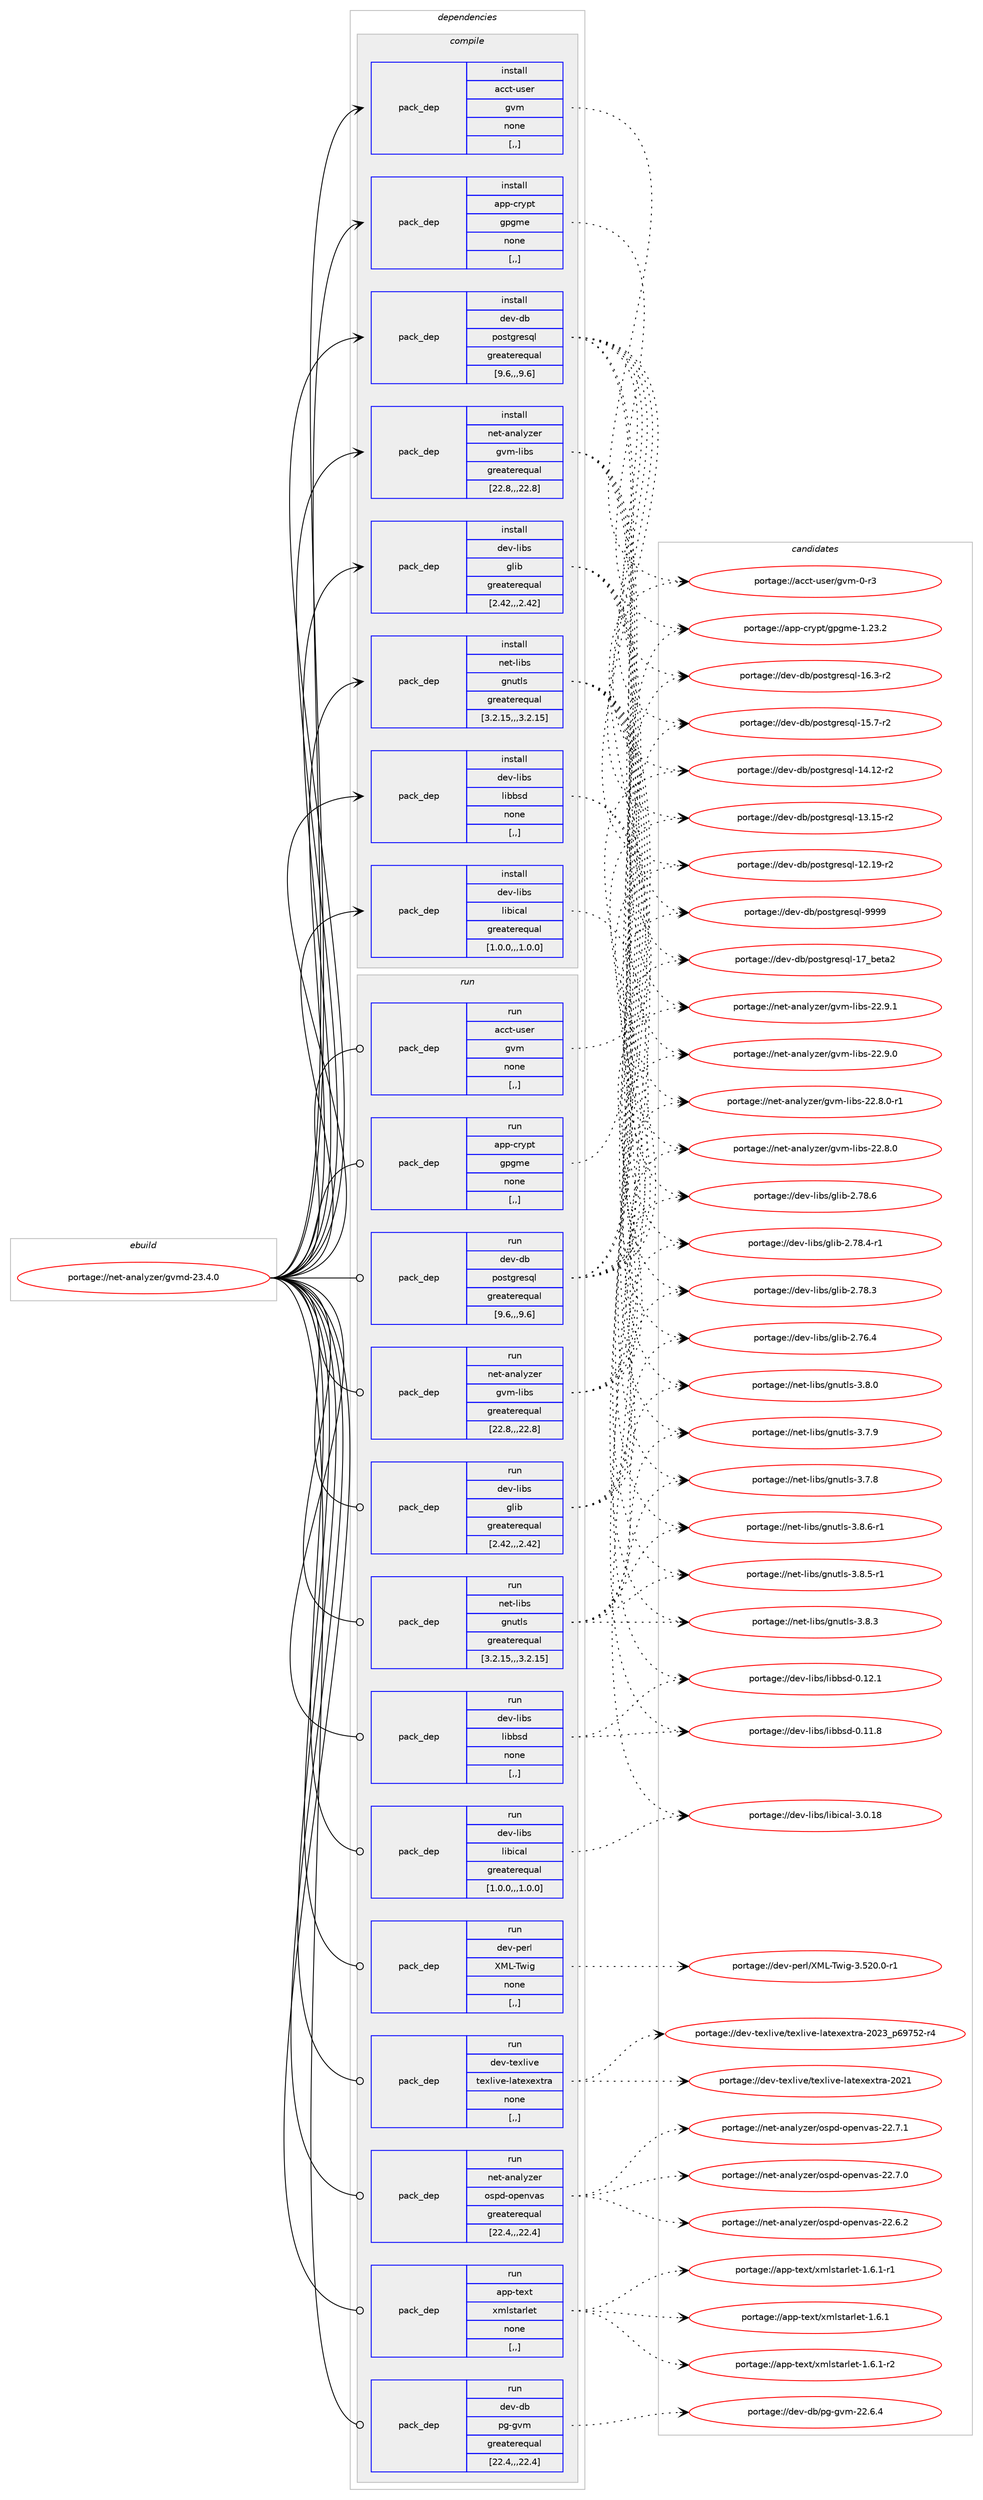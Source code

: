 digraph prolog {

# *************
# Graph options
# *************

newrank=true;
concentrate=true;
compound=true;
graph [rankdir=LR,fontname=Helvetica,fontsize=10,ranksep=1.5];#, ranksep=2.5, nodesep=0.2];
edge  [arrowhead=vee];
node  [fontname=Helvetica,fontsize=10];

# **********
# The ebuild
# **********

subgraph cluster_leftcol {
color=gray;
label=<<i>ebuild</i>>;
id [label="portage://net-analyzer/gvmd-23.4.0", color=red, width=4, href="../net-analyzer/gvmd-23.4.0.svg"];
}

# ****************
# The dependencies
# ****************

subgraph cluster_midcol {
color=gray;
label=<<i>dependencies</i>>;
subgraph cluster_compile {
fillcolor="#eeeeee";
style=filled;
label=<<i>compile</i>>;
subgraph pack247948 {
dependency337279 [label=<<TABLE BORDER="0" CELLBORDER="1" CELLSPACING="0" CELLPADDING="4" WIDTH="220"><TR><TD ROWSPAN="6" CELLPADDING="30">pack_dep</TD></TR><TR><TD WIDTH="110">install</TD></TR><TR><TD>acct-user</TD></TR><TR><TD>gvm</TD></TR><TR><TD>none</TD></TR><TR><TD>[,,]</TD></TR></TABLE>>, shape=none, color=blue];
}
id:e -> dependency337279:w [weight=20,style="solid",arrowhead="vee"];
subgraph pack247949 {
dependency337280 [label=<<TABLE BORDER="0" CELLBORDER="1" CELLSPACING="0" CELLPADDING="4" WIDTH="220"><TR><TD ROWSPAN="6" CELLPADDING="30">pack_dep</TD></TR><TR><TD WIDTH="110">install</TD></TR><TR><TD>app-crypt</TD></TR><TR><TD>gpgme</TD></TR><TR><TD>none</TD></TR><TR><TD>[,,]</TD></TR></TABLE>>, shape=none, color=blue];
}
id:e -> dependency337280:w [weight=20,style="solid",arrowhead="vee"];
subgraph pack247950 {
dependency337281 [label=<<TABLE BORDER="0" CELLBORDER="1" CELLSPACING="0" CELLPADDING="4" WIDTH="220"><TR><TD ROWSPAN="6" CELLPADDING="30">pack_dep</TD></TR><TR><TD WIDTH="110">install</TD></TR><TR><TD>dev-db</TD></TR><TR><TD>postgresql</TD></TR><TR><TD>greaterequal</TD></TR><TR><TD>[9.6,,,9.6]</TD></TR></TABLE>>, shape=none, color=blue];
}
id:e -> dependency337281:w [weight=20,style="solid",arrowhead="vee"];
subgraph pack247951 {
dependency337282 [label=<<TABLE BORDER="0" CELLBORDER="1" CELLSPACING="0" CELLPADDING="4" WIDTH="220"><TR><TD ROWSPAN="6" CELLPADDING="30">pack_dep</TD></TR><TR><TD WIDTH="110">install</TD></TR><TR><TD>dev-libs</TD></TR><TR><TD>glib</TD></TR><TR><TD>greaterequal</TD></TR><TR><TD>[2.42,,,2.42]</TD></TR></TABLE>>, shape=none, color=blue];
}
id:e -> dependency337282:w [weight=20,style="solid",arrowhead="vee"];
subgraph pack247952 {
dependency337283 [label=<<TABLE BORDER="0" CELLBORDER="1" CELLSPACING="0" CELLPADDING="4" WIDTH="220"><TR><TD ROWSPAN="6" CELLPADDING="30">pack_dep</TD></TR><TR><TD WIDTH="110">install</TD></TR><TR><TD>dev-libs</TD></TR><TR><TD>libbsd</TD></TR><TR><TD>none</TD></TR><TR><TD>[,,]</TD></TR></TABLE>>, shape=none, color=blue];
}
id:e -> dependency337283:w [weight=20,style="solid",arrowhead="vee"];
subgraph pack247953 {
dependency337284 [label=<<TABLE BORDER="0" CELLBORDER="1" CELLSPACING="0" CELLPADDING="4" WIDTH="220"><TR><TD ROWSPAN="6" CELLPADDING="30">pack_dep</TD></TR><TR><TD WIDTH="110">install</TD></TR><TR><TD>dev-libs</TD></TR><TR><TD>libical</TD></TR><TR><TD>greaterequal</TD></TR><TR><TD>[1.0.0,,,1.0.0]</TD></TR></TABLE>>, shape=none, color=blue];
}
id:e -> dependency337284:w [weight=20,style="solid",arrowhead="vee"];
subgraph pack247954 {
dependency337285 [label=<<TABLE BORDER="0" CELLBORDER="1" CELLSPACING="0" CELLPADDING="4" WIDTH="220"><TR><TD ROWSPAN="6" CELLPADDING="30">pack_dep</TD></TR><TR><TD WIDTH="110">install</TD></TR><TR><TD>net-analyzer</TD></TR><TR><TD>gvm-libs</TD></TR><TR><TD>greaterequal</TD></TR><TR><TD>[22.8,,,22.8]</TD></TR></TABLE>>, shape=none, color=blue];
}
id:e -> dependency337285:w [weight=20,style="solid",arrowhead="vee"];
subgraph pack247955 {
dependency337286 [label=<<TABLE BORDER="0" CELLBORDER="1" CELLSPACING="0" CELLPADDING="4" WIDTH="220"><TR><TD ROWSPAN="6" CELLPADDING="30">pack_dep</TD></TR><TR><TD WIDTH="110">install</TD></TR><TR><TD>net-libs</TD></TR><TR><TD>gnutls</TD></TR><TR><TD>greaterequal</TD></TR><TR><TD>[3.2.15,,,3.2.15]</TD></TR></TABLE>>, shape=none, color=blue];
}
id:e -> dependency337286:w [weight=20,style="solid",arrowhead="vee"];
}
subgraph cluster_compileandrun {
fillcolor="#eeeeee";
style=filled;
label=<<i>compile and run</i>>;
}
subgraph cluster_run {
fillcolor="#eeeeee";
style=filled;
label=<<i>run</i>>;
subgraph pack247956 {
dependency337287 [label=<<TABLE BORDER="0" CELLBORDER="1" CELLSPACING="0" CELLPADDING="4" WIDTH="220"><TR><TD ROWSPAN="6" CELLPADDING="30">pack_dep</TD></TR><TR><TD WIDTH="110">run</TD></TR><TR><TD>acct-user</TD></TR><TR><TD>gvm</TD></TR><TR><TD>none</TD></TR><TR><TD>[,,]</TD></TR></TABLE>>, shape=none, color=blue];
}
id:e -> dependency337287:w [weight=20,style="solid",arrowhead="odot"];
subgraph pack247957 {
dependency337288 [label=<<TABLE BORDER="0" CELLBORDER="1" CELLSPACING="0" CELLPADDING="4" WIDTH="220"><TR><TD ROWSPAN="6" CELLPADDING="30">pack_dep</TD></TR><TR><TD WIDTH="110">run</TD></TR><TR><TD>app-crypt</TD></TR><TR><TD>gpgme</TD></TR><TR><TD>none</TD></TR><TR><TD>[,,]</TD></TR></TABLE>>, shape=none, color=blue];
}
id:e -> dependency337288:w [weight=20,style="solid",arrowhead="odot"];
subgraph pack247958 {
dependency337289 [label=<<TABLE BORDER="0" CELLBORDER="1" CELLSPACING="0" CELLPADDING="4" WIDTH="220"><TR><TD ROWSPAN="6" CELLPADDING="30">pack_dep</TD></TR><TR><TD WIDTH="110">run</TD></TR><TR><TD>app-text</TD></TR><TR><TD>xmlstarlet</TD></TR><TR><TD>none</TD></TR><TR><TD>[,,]</TD></TR></TABLE>>, shape=none, color=blue];
}
id:e -> dependency337289:w [weight=20,style="solid",arrowhead="odot"];
subgraph pack247959 {
dependency337290 [label=<<TABLE BORDER="0" CELLBORDER="1" CELLSPACING="0" CELLPADDING="4" WIDTH="220"><TR><TD ROWSPAN="6" CELLPADDING="30">pack_dep</TD></TR><TR><TD WIDTH="110">run</TD></TR><TR><TD>dev-db</TD></TR><TR><TD>pg-gvm</TD></TR><TR><TD>greaterequal</TD></TR><TR><TD>[22.4,,,22.4]</TD></TR></TABLE>>, shape=none, color=blue];
}
id:e -> dependency337290:w [weight=20,style="solid",arrowhead="odot"];
subgraph pack247960 {
dependency337291 [label=<<TABLE BORDER="0" CELLBORDER="1" CELLSPACING="0" CELLPADDING="4" WIDTH="220"><TR><TD ROWSPAN="6" CELLPADDING="30">pack_dep</TD></TR><TR><TD WIDTH="110">run</TD></TR><TR><TD>dev-db</TD></TR><TR><TD>postgresql</TD></TR><TR><TD>greaterequal</TD></TR><TR><TD>[9.6,,,9.6]</TD></TR></TABLE>>, shape=none, color=blue];
}
id:e -> dependency337291:w [weight=20,style="solid",arrowhead="odot"];
subgraph pack247961 {
dependency337292 [label=<<TABLE BORDER="0" CELLBORDER="1" CELLSPACING="0" CELLPADDING="4" WIDTH="220"><TR><TD ROWSPAN="6" CELLPADDING="30">pack_dep</TD></TR><TR><TD WIDTH="110">run</TD></TR><TR><TD>dev-libs</TD></TR><TR><TD>glib</TD></TR><TR><TD>greaterequal</TD></TR><TR><TD>[2.42,,,2.42]</TD></TR></TABLE>>, shape=none, color=blue];
}
id:e -> dependency337292:w [weight=20,style="solid",arrowhead="odot"];
subgraph pack247962 {
dependency337293 [label=<<TABLE BORDER="0" CELLBORDER="1" CELLSPACING="0" CELLPADDING="4" WIDTH="220"><TR><TD ROWSPAN="6" CELLPADDING="30">pack_dep</TD></TR><TR><TD WIDTH="110">run</TD></TR><TR><TD>dev-libs</TD></TR><TR><TD>libbsd</TD></TR><TR><TD>none</TD></TR><TR><TD>[,,]</TD></TR></TABLE>>, shape=none, color=blue];
}
id:e -> dependency337293:w [weight=20,style="solid",arrowhead="odot"];
subgraph pack247963 {
dependency337294 [label=<<TABLE BORDER="0" CELLBORDER="1" CELLSPACING="0" CELLPADDING="4" WIDTH="220"><TR><TD ROWSPAN="6" CELLPADDING="30">pack_dep</TD></TR><TR><TD WIDTH="110">run</TD></TR><TR><TD>dev-libs</TD></TR><TR><TD>libical</TD></TR><TR><TD>greaterequal</TD></TR><TR><TD>[1.0.0,,,1.0.0]</TD></TR></TABLE>>, shape=none, color=blue];
}
id:e -> dependency337294:w [weight=20,style="solid",arrowhead="odot"];
subgraph pack247964 {
dependency337295 [label=<<TABLE BORDER="0" CELLBORDER="1" CELLSPACING="0" CELLPADDING="4" WIDTH="220"><TR><TD ROWSPAN="6" CELLPADDING="30">pack_dep</TD></TR><TR><TD WIDTH="110">run</TD></TR><TR><TD>dev-perl</TD></TR><TR><TD>XML-Twig</TD></TR><TR><TD>none</TD></TR><TR><TD>[,,]</TD></TR></TABLE>>, shape=none, color=blue];
}
id:e -> dependency337295:w [weight=20,style="solid",arrowhead="odot"];
subgraph pack247965 {
dependency337296 [label=<<TABLE BORDER="0" CELLBORDER="1" CELLSPACING="0" CELLPADDING="4" WIDTH="220"><TR><TD ROWSPAN="6" CELLPADDING="30">pack_dep</TD></TR><TR><TD WIDTH="110">run</TD></TR><TR><TD>dev-texlive</TD></TR><TR><TD>texlive-latexextra</TD></TR><TR><TD>none</TD></TR><TR><TD>[,,]</TD></TR></TABLE>>, shape=none, color=blue];
}
id:e -> dependency337296:w [weight=20,style="solid",arrowhead="odot"];
subgraph pack247966 {
dependency337297 [label=<<TABLE BORDER="0" CELLBORDER="1" CELLSPACING="0" CELLPADDING="4" WIDTH="220"><TR><TD ROWSPAN="6" CELLPADDING="30">pack_dep</TD></TR><TR><TD WIDTH="110">run</TD></TR><TR><TD>net-analyzer</TD></TR><TR><TD>gvm-libs</TD></TR><TR><TD>greaterequal</TD></TR><TR><TD>[22.8,,,22.8]</TD></TR></TABLE>>, shape=none, color=blue];
}
id:e -> dependency337297:w [weight=20,style="solid",arrowhead="odot"];
subgraph pack247967 {
dependency337298 [label=<<TABLE BORDER="0" CELLBORDER="1" CELLSPACING="0" CELLPADDING="4" WIDTH="220"><TR><TD ROWSPAN="6" CELLPADDING="30">pack_dep</TD></TR><TR><TD WIDTH="110">run</TD></TR><TR><TD>net-analyzer</TD></TR><TR><TD>ospd-openvas</TD></TR><TR><TD>greaterequal</TD></TR><TR><TD>[22.4,,,22.4]</TD></TR></TABLE>>, shape=none, color=blue];
}
id:e -> dependency337298:w [weight=20,style="solid",arrowhead="odot"];
subgraph pack247968 {
dependency337299 [label=<<TABLE BORDER="0" CELLBORDER="1" CELLSPACING="0" CELLPADDING="4" WIDTH="220"><TR><TD ROWSPAN="6" CELLPADDING="30">pack_dep</TD></TR><TR><TD WIDTH="110">run</TD></TR><TR><TD>net-libs</TD></TR><TR><TD>gnutls</TD></TR><TR><TD>greaterequal</TD></TR><TR><TD>[3.2.15,,,3.2.15]</TD></TR></TABLE>>, shape=none, color=blue];
}
id:e -> dependency337299:w [weight=20,style="solid",arrowhead="odot"];
}
}

# **************
# The candidates
# **************

subgraph cluster_choices {
rank=same;
color=gray;
label=<<i>candidates</i>>;

subgraph choice247948 {
color=black;
nodesep=1;
choice979999116451171151011144710311810945484511451 [label="portage://acct-user/gvm-0-r3", color=red, width=4,href="../acct-user/gvm-0-r3.svg"];
dependency337279:e -> choice979999116451171151011144710311810945484511451:w [style=dotted,weight="100"];
}
subgraph choice247949 {
color=black;
nodesep=1;
choice9711211245991141211121164710311210310910145494650514650 [label="portage://app-crypt/gpgme-1.23.2", color=red, width=4,href="../app-crypt/gpgme-1.23.2.svg"];
dependency337280:e -> choice9711211245991141211121164710311210310910145494650514650:w [style=dotted,weight="100"];
}
subgraph choice247950 {
color=black;
nodesep=1;
choice1001011184510098471121111151161031141011151131084557575757 [label="portage://dev-db/postgresql-9999", color=red, width=4,href="../dev-db/postgresql-9999.svg"];
choice10010111845100984711211111511610311410111511310845495595981011169750 [label="portage://dev-db/postgresql-17_beta2", color=red, width=4,href="../dev-db/postgresql-17_beta2.svg"];
choice10010111845100984711211111511610311410111511310845495446514511450 [label="portage://dev-db/postgresql-16.3-r2", color=red, width=4,href="../dev-db/postgresql-16.3-r2.svg"];
choice10010111845100984711211111511610311410111511310845495346554511450 [label="portage://dev-db/postgresql-15.7-r2", color=red, width=4,href="../dev-db/postgresql-15.7-r2.svg"];
choice1001011184510098471121111151161031141011151131084549524649504511450 [label="portage://dev-db/postgresql-14.12-r2", color=red, width=4,href="../dev-db/postgresql-14.12-r2.svg"];
choice1001011184510098471121111151161031141011151131084549514649534511450 [label="portage://dev-db/postgresql-13.15-r2", color=red, width=4,href="../dev-db/postgresql-13.15-r2.svg"];
choice1001011184510098471121111151161031141011151131084549504649574511450 [label="portage://dev-db/postgresql-12.19-r2", color=red, width=4,href="../dev-db/postgresql-12.19-r2.svg"];
dependency337281:e -> choice1001011184510098471121111151161031141011151131084557575757:w [style=dotted,weight="100"];
dependency337281:e -> choice10010111845100984711211111511610311410111511310845495595981011169750:w [style=dotted,weight="100"];
dependency337281:e -> choice10010111845100984711211111511610311410111511310845495446514511450:w [style=dotted,weight="100"];
dependency337281:e -> choice10010111845100984711211111511610311410111511310845495346554511450:w [style=dotted,weight="100"];
dependency337281:e -> choice1001011184510098471121111151161031141011151131084549524649504511450:w [style=dotted,weight="100"];
dependency337281:e -> choice1001011184510098471121111151161031141011151131084549514649534511450:w [style=dotted,weight="100"];
dependency337281:e -> choice1001011184510098471121111151161031141011151131084549504649574511450:w [style=dotted,weight="100"];
}
subgraph choice247951 {
color=black;
nodesep=1;
choice1001011184510810598115471031081059845504655564654 [label="portage://dev-libs/glib-2.78.6", color=red, width=4,href="../dev-libs/glib-2.78.6.svg"];
choice10010111845108105981154710310810598455046555646524511449 [label="portage://dev-libs/glib-2.78.4-r1", color=red, width=4,href="../dev-libs/glib-2.78.4-r1.svg"];
choice1001011184510810598115471031081059845504655564651 [label="portage://dev-libs/glib-2.78.3", color=red, width=4,href="../dev-libs/glib-2.78.3.svg"];
choice1001011184510810598115471031081059845504655544652 [label="portage://dev-libs/glib-2.76.4", color=red, width=4,href="../dev-libs/glib-2.76.4.svg"];
dependency337282:e -> choice1001011184510810598115471031081059845504655564654:w [style=dotted,weight="100"];
dependency337282:e -> choice10010111845108105981154710310810598455046555646524511449:w [style=dotted,weight="100"];
dependency337282:e -> choice1001011184510810598115471031081059845504655564651:w [style=dotted,weight="100"];
dependency337282:e -> choice1001011184510810598115471031081059845504655544652:w [style=dotted,weight="100"];
}
subgraph choice247952 {
color=black;
nodesep=1;
choice100101118451081059811547108105989811510045484649504649 [label="portage://dev-libs/libbsd-0.12.1", color=red, width=4,href="../dev-libs/libbsd-0.12.1.svg"];
choice100101118451081059811547108105989811510045484649494656 [label="portage://dev-libs/libbsd-0.11.8", color=red, width=4,href="../dev-libs/libbsd-0.11.8.svg"];
dependency337283:e -> choice100101118451081059811547108105989811510045484649504649:w [style=dotted,weight="100"];
dependency337283:e -> choice100101118451081059811547108105989811510045484649494656:w [style=dotted,weight="100"];
}
subgraph choice247953 {
color=black;
nodesep=1;
choice10010111845108105981154710810598105999710845514648464956 [label="portage://dev-libs/libical-3.0.18", color=red, width=4,href="../dev-libs/libical-3.0.18.svg"];
dependency337284:e -> choice10010111845108105981154710810598105999710845514648464956:w [style=dotted,weight="100"];
}
subgraph choice247954 {
color=black;
nodesep=1;
choice11010111645971109710812112210111447103118109451081059811545505046574649 [label="portage://net-analyzer/gvm-libs-22.9.1", color=red, width=4,href="../net-analyzer/gvm-libs-22.9.1.svg"];
choice11010111645971109710812112210111447103118109451081059811545505046574648 [label="portage://net-analyzer/gvm-libs-22.9.0", color=red, width=4,href="../net-analyzer/gvm-libs-22.9.0.svg"];
choice110101116459711097108121122101114471031181094510810598115455050465646484511449 [label="portage://net-analyzer/gvm-libs-22.8.0-r1", color=red, width=4,href="../net-analyzer/gvm-libs-22.8.0-r1.svg"];
choice11010111645971109710812112210111447103118109451081059811545505046564648 [label="portage://net-analyzer/gvm-libs-22.8.0", color=red, width=4,href="../net-analyzer/gvm-libs-22.8.0.svg"];
dependency337285:e -> choice11010111645971109710812112210111447103118109451081059811545505046574649:w [style=dotted,weight="100"];
dependency337285:e -> choice11010111645971109710812112210111447103118109451081059811545505046574648:w [style=dotted,weight="100"];
dependency337285:e -> choice110101116459711097108121122101114471031181094510810598115455050465646484511449:w [style=dotted,weight="100"];
dependency337285:e -> choice11010111645971109710812112210111447103118109451081059811545505046564648:w [style=dotted,weight="100"];
}
subgraph choice247955 {
color=black;
nodesep=1;
choice1101011164510810598115471031101171161081154551465646544511449 [label="portage://net-libs/gnutls-3.8.6-r1", color=red, width=4,href="../net-libs/gnutls-3.8.6-r1.svg"];
choice1101011164510810598115471031101171161081154551465646534511449 [label="portage://net-libs/gnutls-3.8.5-r1", color=red, width=4,href="../net-libs/gnutls-3.8.5-r1.svg"];
choice110101116451081059811547103110117116108115455146564651 [label="portage://net-libs/gnutls-3.8.3", color=red, width=4,href="../net-libs/gnutls-3.8.3.svg"];
choice110101116451081059811547103110117116108115455146564648 [label="portage://net-libs/gnutls-3.8.0", color=red, width=4,href="../net-libs/gnutls-3.8.0.svg"];
choice110101116451081059811547103110117116108115455146554657 [label="portage://net-libs/gnutls-3.7.9", color=red, width=4,href="../net-libs/gnutls-3.7.9.svg"];
choice110101116451081059811547103110117116108115455146554656 [label="portage://net-libs/gnutls-3.7.8", color=red, width=4,href="../net-libs/gnutls-3.7.8.svg"];
dependency337286:e -> choice1101011164510810598115471031101171161081154551465646544511449:w [style=dotted,weight="100"];
dependency337286:e -> choice1101011164510810598115471031101171161081154551465646534511449:w [style=dotted,weight="100"];
dependency337286:e -> choice110101116451081059811547103110117116108115455146564651:w [style=dotted,weight="100"];
dependency337286:e -> choice110101116451081059811547103110117116108115455146564648:w [style=dotted,weight="100"];
dependency337286:e -> choice110101116451081059811547103110117116108115455146554657:w [style=dotted,weight="100"];
dependency337286:e -> choice110101116451081059811547103110117116108115455146554656:w [style=dotted,weight="100"];
}
subgraph choice247956 {
color=black;
nodesep=1;
choice979999116451171151011144710311810945484511451 [label="portage://acct-user/gvm-0-r3", color=red, width=4,href="../acct-user/gvm-0-r3.svg"];
dependency337287:e -> choice979999116451171151011144710311810945484511451:w [style=dotted,weight="100"];
}
subgraph choice247957 {
color=black;
nodesep=1;
choice9711211245991141211121164710311210310910145494650514650 [label="portage://app-crypt/gpgme-1.23.2", color=red, width=4,href="../app-crypt/gpgme-1.23.2.svg"];
dependency337288:e -> choice9711211245991141211121164710311210310910145494650514650:w [style=dotted,weight="100"];
}
subgraph choice247958 {
color=black;
nodesep=1;
choice971121124511610112011647120109108115116971141081011164549465446494511450 [label="portage://app-text/xmlstarlet-1.6.1-r2", color=red, width=4,href="../app-text/xmlstarlet-1.6.1-r2.svg"];
choice971121124511610112011647120109108115116971141081011164549465446494511449 [label="portage://app-text/xmlstarlet-1.6.1-r1", color=red, width=4,href="../app-text/xmlstarlet-1.6.1-r1.svg"];
choice97112112451161011201164712010910811511697114108101116454946544649 [label="portage://app-text/xmlstarlet-1.6.1", color=red, width=4,href="../app-text/xmlstarlet-1.6.1.svg"];
dependency337289:e -> choice971121124511610112011647120109108115116971141081011164549465446494511450:w [style=dotted,weight="100"];
dependency337289:e -> choice971121124511610112011647120109108115116971141081011164549465446494511449:w [style=dotted,weight="100"];
dependency337289:e -> choice97112112451161011201164712010910811511697114108101116454946544649:w [style=dotted,weight="100"];
}
subgraph choice247959 {
color=black;
nodesep=1;
choice1001011184510098471121034510311810945505046544652 [label="portage://dev-db/pg-gvm-22.6.4", color=red, width=4,href="../dev-db/pg-gvm-22.6.4.svg"];
dependency337290:e -> choice1001011184510098471121034510311810945505046544652:w [style=dotted,weight="100"];
}
subgraph choice247960 {
color=black;
nodesep=1;
choice1001011184510098471121111151161031141011151131084557575757 [label="portage://dev-db/postgresql-9999", color=red, width=4,href="../dev-db/postgresql-9999.svg"];
choice10010111845100984711211111511610311410111511310845495595981011169750 [label="portage://dev-db/postgresql-17_beta2", color=red, width=4,href="../dev-db/postgresql-17_beta2.svg"];
choice10010111845100984711211111511610311410111511310845495446514511450 [label="portage://dev-db/postgresql-16.3-r2", color=red, width=4,href="../dev-db/postgresql-16.3-r2.svg"];
choice10010111845100984711211111511610311410111511310845495346554511450 [label="portage://dev-db/postgresql-15.7-r2", color=red, width=4,href="../dev-db/postgresql-15.7-r2.svg"];
choice1001011184510098471121111151161031141011151131084549524649504511450 [label="portage://dev-db/postgresql-14.12-r2", color=red, width=4,href="../dev-db/postgresql-14.12-r2.svg"];
choice1001011184510098471121111151161031141011151131084549514649534511450 [label="portage://dev-db/postgresql-13.15-r2", color=red, width=4,href="../dev-db/postgresql-13.15-r2.svg"];
choice1001011184510098471121111151161031141011151131084549504649574511450 [label="portage://dev-db/postgresql-12.19-r2", color=red, width=4,href="../dev-db/postgresql-12.19-r2.svg"];
dependency337291:e -> choice1001011184510098471121111151161031141011151131084557575757:w [style=dotted,weight="100"];
dependency337291:e -> choice10010111845100984711211111511610311410111511310845495595981011169750:w [style=dotted,weight="100"];
dependency337291:e -> choice10010111845100984711211111511610311410111511310845495446514511450:w [style=dotted,weight="100"];
dependency337291:e -> choice10010111845100984711211111511610311410111511310845495346554511450:w [style=dotted,weight="100"];
dependency337291:e -> choice1001011184510098471121111151161031141011151131084549524649504511450:w [style=dotted,weight="100"];
dependency337291:e -> choice1001011184510098471121111151161031141011151131084549514649534511450:w [style=dotted,weight="100"];
dependency337291:e -> choice1001011184510098471121111151161031141011151131084549504649574511450:w [style=dotted,weight="100"];
}
subgraph choice247961 {
color=black;
nodesep=1;
choice1001011184510810598115471031081059845504655564654 [label="portage://dev-libs/glib-2.78.6", color=red, width=4,href="../dev-libs/glib-2.78.6.svg"];
choice10010111845108105981154710310810598455046555646524511449 [label="portage://dev-libs/glib-2.78.4-r1", color=red, width=4,href="../dev-libs/glib-2.78.4-r1.svg"];
choice1001011184510810598115471031081059845504655564651 [label="portage://dev-libs/glib-2.78.3", color=red, width=4,href="../dev-libs/glib-2.78.3.svg"];
choice1001011184510810598115471031081059845504655544652 [label="portage://dev-libs/glib-2.76.4", color=red, width=4,href="../dev-libs/glib-2.76.4.svg"];
dependency337292:e -> choice1001011184510810598115471031081059845504655564654:w [style=dotted,weight="100"];
dependency337292:e -> choice10010111845108105981154710310810598455046555646524511449:w [style=dotted,weight="100"];
dependency337292:e -> choice1001011184510810598115471031081059845504655564651:w [style=dotted,weight="100"];
dependency337292:e -> choice1001011184510810598115471031081059845504655544652:w [style=dotted,weight="100"];
}
subgraph choice247962 {
color=black;
nodesep=1;
choice100101118451081059811547108105989811510045484649504649 [label="portage://dev-libs/libbsd-0.12.1", color=red, width=4,href="../dev-libs/libbsd-0.12.1.svg"];
choice100101118451081059811547108105989811510045484649494656 [label="portage://dev-libs/libbsd-0.11.8", color=red, width=4,href="../dev-libs/libbsd-0.11.8.svg"];
dependency337293:e -> choice100101118451081059811547108105989811510045484649504649:w [style=dotted,weight="100"];
dependency337293:e -> choice100101118451081059811547108105989811510045484649494656:w [style=dotted,weight="100"];
}
subgraph choice247963 {
color=black;
nodesep=1;
choice10010111845108105981154710810598105999710845514648464956 [label="portage://dev-libs/libical-3.0.18", color=red, width=4,href="../dev-libs/libical-3.0.18.svg"];
dependency337294:e -> choice10010111845108105981154710810598105999710845514648464956:w [style=dotted,weight="100"];
}
subgraph choice247964 {
color=black;
nodesep=1;
choice1001011184511210111410847887776458411910510345514653504846484511449 [label="portage://dev-perl/XML-Twig-3.520.0-r1", color=red, width=4,href="../dev-perl/XML-Twig-3.520.0-r1.svg"];
dependency337295:e -> choice1001011184511210111410847887776458411910510345514653504846484511449:w [style=dotted,weight="100"];
}
subgraph choice247965 {
color=black;
nodesep=1;
choice100101118451161011201081051181014711610112010810511810145108971161011201011201161149745504850519511254575553504511452 [label="portage://dev-texlive/texlive-latexextra-2023_p69752-r4", color=red, width=4,href="../dev-texlive/texlive-latexextra-2023_p69752-r4.svg"];
choice10010111845116101120108105118101471161011201081051181014510897116101120101120116114974550485049 [label="portage://dev-texlive/texlive-latexextra-2021", color=red, width=4,href="../dev-texlive/texlive-latexextra-2021.svg"];
dependency337296:e -> choice100101118451161011201081051181014711610112010810511810145108971161011201011201161149745504850519511254575553504511452:w [style=dotted,weight="100"];
dependency337296:e -> choice10010111845116101120108105118101471161011201081051181014510897116101120101120116114974550485049:w [style=dotted,weight="100"];
}
subgraph choice247966 {
color=black;
nodesep=1;
choice11010111645971109710812112210111447103118109451081059811545505046574649 [label="portage://net-analyzer/gvm-libs-22.9.1", color=red, width=4,href="../net-analyzer/gvm-libs-22.9.1.svg"];
choice11010111645971109710812112210111447103118109451081059811545505046574648 [label="portage://net-analyzer/gvm-libs-22.9.0", color=red, width=4,href="../net-analyzer/gvm-libs-22.9.0.svg"];
choice110101116459711097108121122101114471031181094510810598115455050465646484511449 [label="portage://net-analyzer/gvm-libs-22.8.0-r1", color=red, width=4,href="../net-analyzer/gvm-libs-22.8.0-r1.svg"];
choice11010111645971109710812112210111447103118109451081059811545505046564648 [label="portage://net-analyzer/gvm-libs-22.8.0", color=red, width=4,href="../net-analyzer/gvm-libs-22.8.0.svg"];
dependency337297:e -> choice11010111645971109710812112210111447103118109451081059811545505046574649:w [style=dotted,weight="100"];
dependency337297:e -> choice11010111645971109710812112210111447103118109451081059811545505046574648:w [style=dotted,weight="100"];
dependency337297:e -> choice110101116459711097108121122101114471031181094510810598115455050465646484511449:w [style=dotted,weight="100"];
dependency337297:e -> choice11010111645971109710812112210111447103118109451081059811545505046564648:w [style=dotted,weight="100"];
}
subgraph choice247967 {
color=black;
nodesep=1;
choice11010111645971109710812112210111447111115112100451111121011101189711545505046554649 [label="portage://net-analyzer/ospd-openvas-22.7.1", color=red, width=4,href="../net-analyzer/ospd-openvas-22.7.1.svg"];
choice11010111645971109710812112210111447111115112100451111121011101189711545505046554648 [label="portage://net-analyzer/ospd-openvas-22.7.0", color=red, width=4,href="../net-analyzer/ospd-openvas-22.7.0.svg"];
choice11010111645971109710812112210111447111115112100451111121011101189711545505046544650 [label="portage://net-analyzer/ospd-openvas-22.6.2", color=red, width=4,href="../net-analyzer/ospd-openvas-22.6.2.svg"];
dependency337298:e -> choice11010111645971109710812112210111447111115112100451111121011101189711545505046554649:w [style=dotted,weight="100"];
dependency337298:e -> choice11010111645971109710812112210111447111115112100451111121011101189711545505046554648:w [style=dotted,weight="100"];
dependency337298:e -> choice11010111645971109710812112210111447111115112100451111121011101189711545505046544650:w [style=dotted,weight="100"];
}
subgraph choice247968 {
color=black;
nodesep=1;
choice1101011164510810598115471031101171161081154551465646544511449 [label="portage://net-libs/gnutls-3.8.6-r1", color=red, width=4,href="../net-libs/gnutls-3.8.6-r1.svg"];
choice1101011164510810598115471031101171161081154551465646534511449 [label="portage://net-libs/gnutls-3.8.5-r1", color=red, width=4,href="../net-libs/gnutls-3.8.5-r1.svg"];
choice110101116451081059811547103110117116108115455146564651 [label="portage://net-libs/gnutls-3.8.3", color=red, width=4,href="../net-libs/gnutls-3.8.3.svg"];
choice110101116451081059811547103110117116108115455146564648 [label="portage://net-libs/gnutls-3.8.0", color=red, width=4,href="../net-libs/gnutls-3.8.0.svg"];
choice110101116451081059811547103110117116108115455146554657 [label="portage://net-libs/gnutls-3.7.9", color=red, width=4,href="../net-libs/gnutls-3.7.9.svg"];
choice110101116451081059811547103110117116108115455146554656 [label="portage://net-libs/gnutls-3.7.8", color=red, width=4,href="../net-libs/gnutls-3.7.8.svg"];
dependency337299:e -> choice1101011164510810598115471031101171161081154551465646544511449:w [style=dotted,weight="100"];
dependency337299:e -> choice1101011164510810598115471031101171161081154551465646534511449:w [style=dotted,weight="100"];
dependency337299:e -> choice110101116451081059811547103110117116108115455146564651:w [style=dotted,weight="100"];
dependency337299:e -> choice110101116451081059811547103110117116108115455146564648:w [style=dotted,weight="100"];
dependency337299:e -> choice110101116451081059811547103110117116108115455146554657:w [style=dotted,weight="100"];
dependency337299:e -> choice110101116451081059811547103110117116108115455146554656:w [style=dotted,weight="100"];
}
}

}
